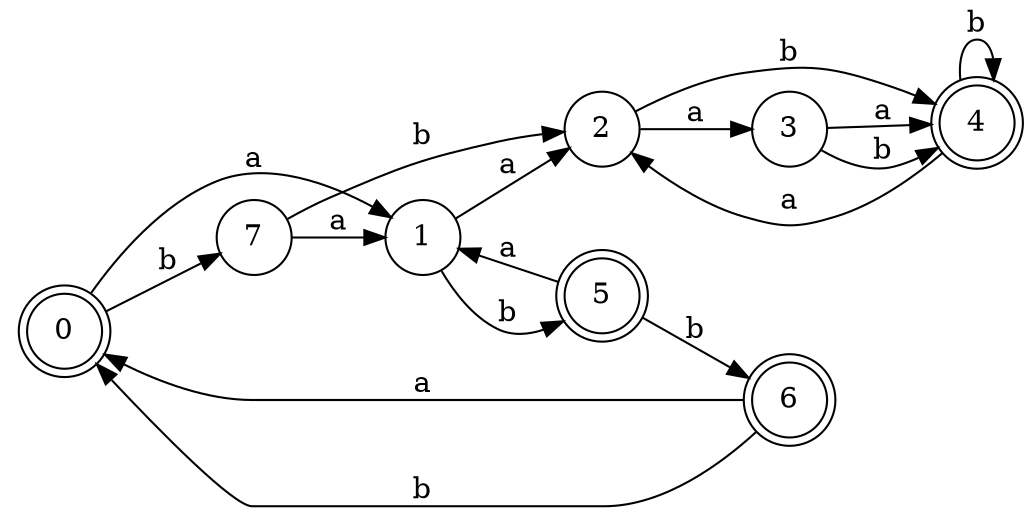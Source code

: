 digraph n7_10 {
__start0 [label="" shape="none"];

rankdir=LR;
size="8,5";

s0 [style="rounded,filled", color="black", fillcolor="white" shape="doublecircle", label="0"];
s1 [style="filled", color="black", fillcolor="white" shape="circle", label="1"];
s2 [style="filled", color="black", fillcolor="white" shape="circle", label="2"];
s3 [style="filled", color="black", fillcolor="white" shape="circle", label="3"];
s4 [style="rounded,filled", color="black", fillcolor="white" shape="doublecircle", label="4"];
s5 [style="rounded,filled", color="black", fillcolor="white" shape="doublecircle", label="5"];
s6 [style="rounded,filled", color="black", fillcolor="white" shape="doublecircle", label="6"];
s7 [style="filled", color="black", fillcolor="white" shape="circle", label="7"];
s0 -> s1 [label="a"];
s0 -> s7 [label="b"];
s1 -> s2 [label="a"];
s1 -> s5 [label="b"];
s2 -> s3 [label="a"];
s2 -> s4 [label="b"];
s3 -> s4 [label="a"];
s3 -> s4 [label="b"];
s4 -> s2 [label="a"];
s4 -> s4 [label="b"];
s5 -> s1 [label="a"];
s5 -> s6 [label="b"];
s6 -> s0 [label="a"];
s6 -> s0 [label="b"];
s7 -> s1 [label="a"];
s7 -> s2 [label="b"];

}